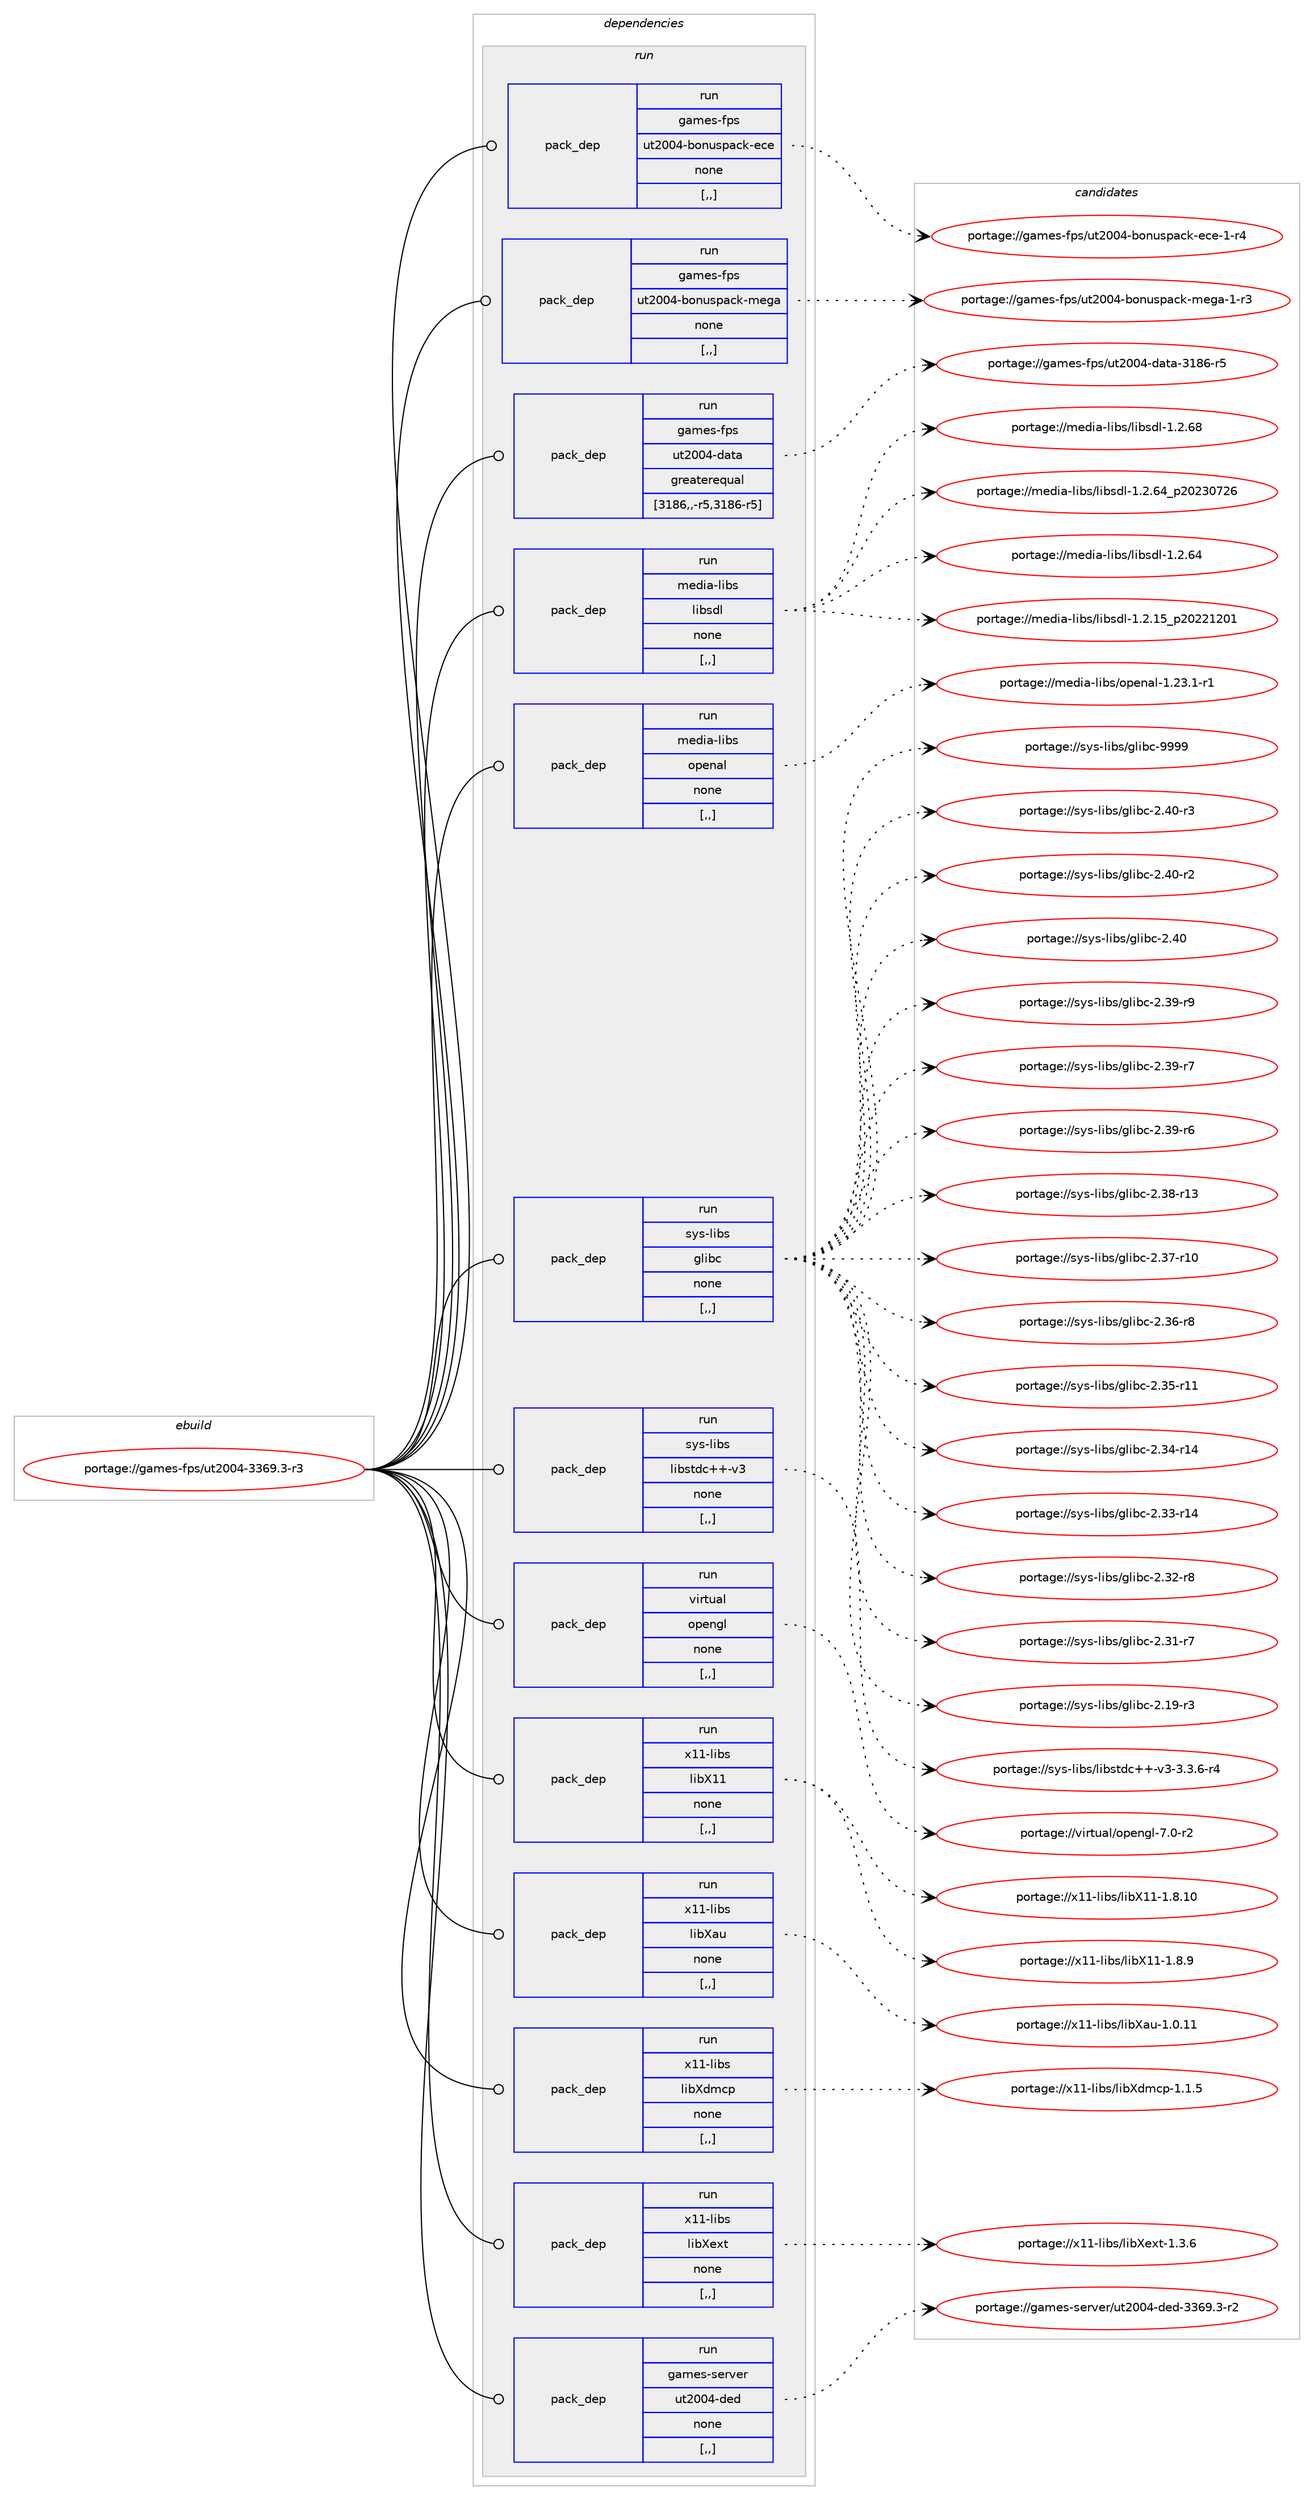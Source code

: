 digraph prolog {

# *************
# Graph options
# *************

newrank=true;
concentrate=true;
compound=true;
graph [rankdir=LR,fontname=Helvetica,fontsize=10,ranksep=1.5];#, ranksep=2.5, nodesep=0.2];
edge  [arrowhead=vee];
node  [fontname=Helvetica,fontsize=10];

# **********
# The ebuild
# **********

subgraph cluster_leftcol {
color=gray;
label=<<i>ebuild</i>>;
id [label="portage://games-fps/ut2004-3369.3-r3", color=red, width=4, href="../games-fps/ut2004-3369.3-r3.svg"];
}

# ****************
# The dependencies
# ****************

subgraph cluster_midcol {
color=gray;
label=<<i>dependencies</i>>;
subgraph cluster_compile {
fillcolor="#eeeeee";
style=filled;
label=<<i>compile</i>>;
}
subgraph cluster_compileandrun {
fillcolor="#eeeeee";
style=filled;
label=<<i>compile and run</i>>;
}
subgraph cluster_run {
fillcolor="#eeeeee";
style=filled;
label=<<i>run</i>>;
subgraph pack526854 {
dependency727518 [label=<<TABLE BORDER="0" CELLBORDER="1" CELLSPACING="0" CELLPADDING="4" WIDTH="220"><TR><TD ROWSPAN="6" CELLPADDING="30">pack_dep</TD></TR><TR><TD WIDTH="110">run</TD></TR><TR><TD>games-fps</TD></TR><TR><TD>ut2004-bonuspack-ece</TD></TR><TR><TD>none</TD></TR><TR><TD>[,,]</TD></TR></TABLE>>, shape=none, color=blue];
}
id:e -> dependency727518:w [weight=20,style="solid",arrowhead="odot"];
subgraph pack526855 {
dependency727519 [label=<<TABLE BORDER="0" CELLBORDER="1" CELLSPACING="0" CELLPADDING="4" WIDTH="220"><TR><TD ROWSPAN="6" CELLPADDING="30">pack_dep</TD></TR><TR><TD WIDTH="110">run</TD></TR><TR><TD>games-fps</TD></TR><TR><TD>ut2004-bonuspack-mega</TD></TR><TR><TD>none</TD></TR><TR><TD>[,,]</TD></TR></TABLE>>, shape=none, color=blue];
}
id:e -> dependency727519:w [weight=20,style="solid",arrowhead="odot"];
subgraph pack526856 {
dependency727520 [label=<<TABLE BORDER="0" CELLBORDER="1" CELLSPACING="0" CELLPADDING="4" WIDTH="220"><TR><TD ROWSPAN="6" CELLPADDING="30">pack_dep</TD></TR><TR><TD WIDTH="110">run</TD></TR><TR><TD>games-fps</TD></TR><TR><TD>ut2004-data</TD></TR><TR><TD>greaterequal</TD></TR><TR><TD>[3186,,-r5,3186-r5]</TD></TR></TABLE>>, shape=none, color=blue];
}
id:e -> dependency727520:w [weight=20,style="solid",arrowhead="odot"];
subgraph pack526857 {
dependency727521 [label=<<TABLE BORDER="0" CELLBORDER="1" CELLSPACING="0" CELLPADDING="4" WIDTH="220"><TR><TD ROWSPAN="6" CELLPADDING="30">pack_dep</TD></TR><TR><TD WIDTH="110">run</TD></TR><TR><TD>media-libs</TD></TR><TR><TD>libsdl</TD></TR><TR><TD>none</TD></TR><TR><TD>[,,]</TD></TR></TABLE>>, shape=none, color=blue];
}
id:e -> dependency727521:w [weight=20,style="solid",arrowhead="odot"];
subgraph pack526858 {
dependency727522 [label=<<TABLE BORDER="0" CELLBORDER="1" CELLSPACING="0" CELLPADDING="4" WIDTH="220"><TR><TD ROWSPAN="6" CELLPADDING="30">pack_dep</TD></TR><TR><TD WIDTH="110">run</TD></TR><TR><TD>media-libs</TD></TR><TR><TD>openal</TD></TR><TR><TD>none</TD></TR><TR><TD>[,,]</TD></TR></TABLE>>, shape=none, color=blue];
}
id:e -> dependency727522:w [weight=20,style="solid",arrowhead="odot"];
subgraph pack526859 {
dependency727523 [label=<<TABLE BORDER="0" CELLBORDER="1" CELLSPACING="0" CELLPADDING="4" WIDTH="220"><TR><TD ROWSPAN="6" CELLPADDING="30">pack_dep</TD></TR><TR><TD WIDTH="110">run</TD></TR><TR><TD>sys-libs</TD></TR><TR><TD>glibc</TD></TR><TR><TD>none</TD></TR><TR><TD>[,,]</TD></TR></TABLE>>, shape=none, color=blue];
}
id:e -> dependency727523:w [weight=20,style="solid",arrowhead="odot"];
subgraph pack526860 {
dependency727524 [label=<<TABLE BORDER="0" CELLBORDER="1" CELLSPACING="0" CELLPADDING="4" WIDTH="220"><TR><TD ROWSPAN="6" CELLPADDING="30">pack_dep</TD></TR><TR><TD WIDTH="110">run</TD></TR><TR><TD>sys-libs</TD></TR><TR><TD>libstdc++-v3</TD></TR><TR><TD>none</TD></TR><TR><TD>[,,]</TD></TR></TABLE>>, shape=none, color=blue];
}
id:e -> dependency727524:w [weight=20,style="solid",arrowhead="odot"];
subgraph pack526861 {
dependency727525 [label=<<TABLE BORDER="0" CELLBORDER="1" CELLSPACING="0" CELLPADDING="4" WIDTH="220"><TR><TD ROWSPAN="6" CELLPADDING="30">pack_dep</TD></TR><TR><TD WIDTH="110">run</TD></TR><TR><TD>virtual</TD></TR><TR><TD>opengl</TD></TR><TR><TD>none</TD></TR><TR><TD>[,,]</TD></TR></TABLE>>, shape=none, color=blue];
}
id:e -> dependency727525:w [weight=20,style="solid",arrowhead="odot"];
subgraph pack526862 {
dependency727526 [label=<<TABLE BORDER="0" CELLBORDER="1" CELLSPACING="0" CELLPADDING="4" WIDTH="220"><TR><TD ROWSPAN="6" CELLPADDING="30">pack_dep</TD></TR><TR><TD WIDTH="110">run</TD></TR><TR><TD>x11-libs</TD></TR><TR><TD>libX11</TD></TR><TR><TD>none</TD></TR><TR><TD>[,,]</TD></TR></TABLE>>, shape=none, color=blue];
}
id:e -> dependency727526:w [weight=20,style="solid",arrowhead="odot"];
subgraph pack526863 {
dependency727527 [label=<<TABLE BORDER="0" CELLBORDER="1" CELLSPACING="0" CELLPADDING="4" WIDTH="220"><TR><TD ROWSPAN="6" CELLPADDING="30">pack_dep</TD></TR><TR><TD WIDTH="110">run</TD></TR><TR><TD>x11-libs</TD></TR><TR><TD>libXau</TD></TR><TR><TD>none</TD></TR><TR><TD>[,,]</TD></TR></TABLE>>, shape=none, color=blue];
}
id:e -> dependency727527:w [weight=20,style="solid",arrowhead="odot"];
subgraph pack526864 {
dependency727528 [label=<<TABLE BORDER="0" CELLBORDER="1" CELLSPACING="0" CELLPADDING="4" WIDTH="220"><TR><TD ROWSPAN="6" CELLPADDING="30">pack_dep</TD></TR><TR><TD WIDTH="110">run</TD></TR><TR><TD>x11-libs</TD></TR><TR><TD>libXdmcp</TD></TR><TR><TD>none</TD></TR><TR><TD>[,,]</TD></TR></TABLE>>, shape=none, color=blue];
}
id:e -> dependency727528:w [weight=20,style="solid",arrowhead="odot"];
subgraph pack526865 {
dependency727529 [label=<<TABLE BORDER="0" CELLBORDER="1" CELLSPACING="0" CELLPADDING="4" WIDTH="220"><TR><TD ROWSPAN="6" CELLPADDING="30">pack_dep</TD></TR><TR><TD WIDTH="110">run</TD></TR><TR><TD>x11-libs</TD></TR><TR><TD>libXext</TD></TR><TR><TD>none</TD></TR><TR><TD>[,,]</TD></TR></TABLE>>, shape=none, color=blue];
}
id:e -> dependency727529:w [weight=20,style="solid",arrowhead="odot"];
subgraph pack526866 {
dependency727530 [label=<<TABLE BORDER="0" CELLBORDER="1" CELLSPACING="0" CELLPADDING="4" WIDTH="220"><TR><TD ROWSPAN="6" CELLPADDING="30">pack_dep</TD></TR><TR><TD WIDTH="110">run</TD></TR><TR><TD>games-server</TD></TR><TR><TD>ut2004-ded</TD></TR><TR><TD>none</TD></TR><TR><TD>[,,]</TD></TR></TABLE>>, shape=none, color=blue];
}
id:e -> dependency727530:w [weight=20,style="solid",arrowhead="odot"];
}
}

# **************
# The candidates
# **************

subgraph cluster_choices {
rank=same;
color=gray;
label=<<i>candidates</i>>;

subgraph choice526854 {
color=black;
nodesep=1;
choice1039710910111545102112115471171165048485245981111101171151129799107451019910145494511452 [label="portage://games-fps/ut2004-bonuspack-ece-1-r4", color=red, width=4,href="../games-fps/ut2004-bonuspack-ece-1-r4.svg"];
dependency727518:e -> choice1039710910111545102112115471171165048485245981111101171151129799107451019910145494511452:w [style=dotted,weight="100"];
}
subgraph choice526855 {
color=black;
nodesep=1;
choice1039710910111545102112115471171165048485245981111101171151129799107451091011039745494511451 [label="portage://games-fps/ut2004-bonuspack-mega-1-r3", color=red, width=4,href="../games-fps/ut2004-bonuspack-mega-1-r3.svg"];
dependency727519:e -> choice1039710910111545102112115471171165048485245981111101171151129799107451091011039745494511451:w [style=dotted,weight="100"];
}
subgraph choice526856 {
color=black;
nodesep=1;
choice1039710910111545102112115471171165048485245100971169745514956544511453 [label="portage://games-fps/ut2004-data-3186-r5", color=red, width=4,href="../games-fps/ut2004-data-3186-r5.svg"];
dependency727520:e -> choice1039710910111545102112115471171165048485245100971169745514956544511453:w [style=dotted,weight="100"];
}
subgraph choice526857 {
color=black;
nodesep=1;
choice109101100105974510810598115471081059811510010845494650465456 [label="portage://media-libs/libsdl-1.2.68", color=red, width=4,href="../media-libs/libsdl-1.2.68.svg"];
choice109101100105974510810598115471081059811510010845494650465452951125048505148555054 [label="portage://media-libs/libsdl-1.2.64_p20230726", color=red, width=4,href="../media-libs/libsdl-1.2.64_p20230726.svg"];
choice109101100105974510810598115471081059811510010845494650465452 [label="portage://media-libs/libsdl-1.2.64", color=red, width=4,href="../media-libs/libsdl-1.2.64.svg"];
choice109101100105974510810598115471081059811510010845494650464953951125048505049504849 [label="portage://media-libs/libsdl-1.2.15_p20221201", color=red, width=4,href="../media-libs/libsdl-1.2.15_p20221201.svg"];
dependency727521:e -> choice109101100105974510810598115471081059811510010845494650465456:w [style=dotted,weight="100"];
dependency727521:e -> choice109101100105974510810598115471081059811510010845494650465452951125048505148555054:w [style=dotted,weight="100"];
dependency727521:e -> choice109101100105974510810598115471081059811510010845494650465452:w [style=dotted,weight="100"];
dependency727521:e -> choice109101100105974510810598115471081059811510010845494650464953951125048505049504849:w [style=dotted,weight="100"];
}
subgraph choice526858 {
color=black;
nodesep=1;
choice1091011001059745108105981154711111210111097108454946505146494511449 [label="portage://media-libs/openal-1.23.1-r1", color=red, width=4,href="../media-libs/openal-1.23.1-r1.svg"];
dependency727522:e -> choice1091011001059745108105981154711111210111097108454946505146494511449:w [style=dotted,weight="100"];
}
subgraph choice526859 {
color=black;
nodesep=1;
choice11512111545108105981154710310810598994557575757 [label="portage://sys-libs/glibc-9999", color=red, width=4,href="../sys-libs/glibc-9999.svg"];
choice115121115451081059811547103108105989945504652484511451 [label="portage://sys-libs/glibc-2.40-r3", color=red, width=4,href="../sys-libs/glibc-2.40-r3.svg"];
choice115121115451081059811547103108105989945504652484511450 [label="portage://sys-libs/glibc-2.40-r2", color=red, width=4,href="../sys-libs/glibc-2.40-r2.svg"];
choice11512111545108105981154710310810598994550465248 [label="portage://sys-libs/glibc-2.40", color=red, width=4,href="../sys-libs/glibc-2.40.svg"];
choice115121115451081059811547103108105989945504651574511457 [label="portage://sys-libs/glibc-2.39-r9", color=red, width=4,href="../sys-libs/glibc-2.39-r9.svg"];
choice115121115451081059811547103108105989945504651574511455 [label="portage://sys-libs/glibc-2.39-r7", color=red, width=4,href="../sys-libs/glibc-2.39-r7.svg"];
choice115121115451081059811547103108105989945504651574511454 [label="portage://sys-libs/glibc-2.39-r6", color=red, width=4,href="../sys-libs/glibc-2.39-r6.svg"];
choice11512111545108105981154710310810598994550465156451144951 [label="portage://sys-libs/glibc-2.38-r13", color=red, width=4,href="../sys-libs/glibc-2.38-r13.svg"];
choice11512111545108105981154710310810598994550465155451144948 [label="portage://sys-libs/glibc-2.37-r10", color=red, width=4,href="../sys-libs/glibc-2.37-r10.svg"];
choice115121115451081059811547103108105989945504651544511456 [label="portage://sys-libs/glibc-2.36-r8", color=red, width=4,href="../sys-libs/glibc-2.36-r8.svg"];
choice11512111545108105981154710310810598994550465153451144949 [label="portage://sys-libs/glibc-2.35-r11", color=red, width=4,href="../sys-libs/glibc-2.35-r11.svg"];
choice11512111545108105981154710310810598994550465152451144952 [label="portage://sys-libs/glibc-2.34-r14", color=red, width=4,href="../sys-libs/glibc-2.34-r14.svg"];
choice11512111545108105981154710310810598994550465151451144952 [label="portage://sys-libs/glibc-2.33-r14", color=red, width=4,href="../sys-libs/glibc-2.33-r14.svg"];
choice115121115451081059811547103108105989945504651504511456 [label="portage://sys-libs/glibc-2.32-r8", color=red, width=4,href="../sys-libs/glibc-2.32-r8.svg"];
choice115121115451081059811547103108105989945504651494511455 [label="portage://sys-libs/glibc-2.31-r7", color=red, width=4,href="../sys-libs/glibc-2.31-r7.svg"];
choice115121115451081059811547103108105989945504649574511451 [label="portage://sys-libs/glibc-2.19-r3", color=red, width=4,href="../sys-libs/glibc-2.19-r3.svg"];
dependency727523:e -> choice11512111545108105981154710310810598994557575757:w [style=dotted,weight="100"];
dependency727523:e -> choice115121115451081059811547103108105989945504652484511451:w [style=dotted,weight="100"];
dependency727523:e -> choice115121115451081059811547103108105989945504652484511450:w [style=dotted,weight="100"];
dependency727523:e -> choice11512111545108105981154710310810598994550465248:w [style=dotted,weight="100"];
dependency727523:e -> choice115121115451081059811547103108105989945504651574511457:w [style=dotted,weight="100"];
dependency727523:e -> choice115121115451081059811547103108105989945504651574511455:w [style=dotted,weight="100"];
dependency727523:e -> choice115121115451081059811547103108105989945504651574511454:w [style=dotted,weight="100"];
dependency727523:e -> choice11512111545108105981154710310810598994550465156451144951:w [style=dotted,weight="100"];
dependency727523:e -> choice11512111545108105981154710310810598994550465155451144948:w [style=dotted,weight="100"];
dependency727523:e -> choice115121115451081059811547103108105989945504651544511456:w [style=dotted,weight="100"];
dependency727523:e -> choice11512111545108105981154710310810598994550465153451144949:w [style=dotted,weight="100"];
dependency727523:e -> choice11512111545108105981154710310810598994550465152451144952:w [style=dotted,weight="100"];
dependency727523:e -> choice11512111545108105981154710310810598994550465151451144952:w [style=dotted,weight="100"];
dependency727523:e -> choice115121115451081059811547103108105989945504651504511456:w [style=dotted,weight="100"];
dependency727523:e -> choice115121115451081059811547103108105989945504651494511455:w [style=dotted,weight="100"];
dependency727523:e -> choice115121115451081059811547103108105989945504649574511451:w [style=dotted,weight="100"];
}
subgraph choice526860 {
color=black;
nodesep=1;
choice1151211154510810598115471081059811511610099434345118514551465146544511452 [label="portage://sys-libs/libstdc++-v3-3.3.6-r4", color=red, width=4,href="../sys-libs/libstdc++-v3-3.3.6-r4.svg"];
dependency727524:e -> choice1151211154510810598115471081059811511610099434345118514551465146544511452:w [style=dotted,weight="100"];
}
subgraph choice526861 {
color=black;
nodesep=1;
choice1181051141161179710847111112101110103108455546484511450 [label="portage://virtual/opengl-7.0-r2", color=red, width=4,href="../virtual/opengl-7.0-r2.svg"];
dependency727525:e -> choice1181051141161179710847111112101110103108455546484511450:w [style=dotted,weight="100"];
}
subgraph choice526862 {
color=black;
nodesep=1;
choice12049494510810598115471081059888494945494656464948 [label="portage://x11-libs/libX11-1.8.10", color=red, width=4,href="../x11-libs/libX11-1.8.10.svg"];
choice120494945108105981154710810598884949454946564657 [label="portage://x11-libs/libX11-1.8.9", color=red, width=4,href="../x11-libs/libX11-1.8.9.svg"];
dependency727526:e -> choice12049494510810598115471081059888494945494656464948:w [style=dotted,weight="100"];
dependency727526:e -> choice120494945108105981154710810598884949454946564657:w [style=dotted,weight="100"];
}
subgraph choice526863 {
color=black;
nodesep=1;
choice120494945108105981154710810598889711745494648464949 [label="portage://x11-libs/libXau-1.0.11", color=red, width=4,href="../x11-libs/libXau-1.0.11.svg"];
dependency727527:e -> choice120494945108105981154710810598889711745494648464949:w [style=dotted,weight="100"];
}
subgraph choice526864 {
color=black;
nodesep=1;
choice1204949451081059811547108105988810010999112454946494653 [label="portage://x11-libs/libXdmcp-1.1.5", color=red, width=4,href="../x11-libs/libXdmcp-1.1.5.svg"];
dependency727528:e -> choice1204949451081059811547108105988810010999112454946494653:w [style=dotted,weight="100"];
}
subgraph choice526865 {
color=black;
nodesep=1;
choice12049494510810598115471081059888101120116454946514654 [label="portage://x11-libs/libXext-1.3.6", color=red, width=4,href="../x11-libs/libXext-1.3.6.svg"];
dependency727529:e -> choice12049494510810598115471081059888101120116454946514654:w [style=dotted,weight="100"];
}
subgraph choice526866 {
color=black;
nodesep=1;
choice1039710910111545115101114118101114471171165048485245100101100455151545746514511450 [label="portage://games-server/ut2004-ded-3369.3-r2", color=red, width=4,href="../games-server/ut2004-ded-3369.3-r2.svg"];
dependency727530:e -> choice1039710910111545115101114118101114471171165048485245100101100455151545746514511450:w [style=dotted,weight="100"];
}
}

}
